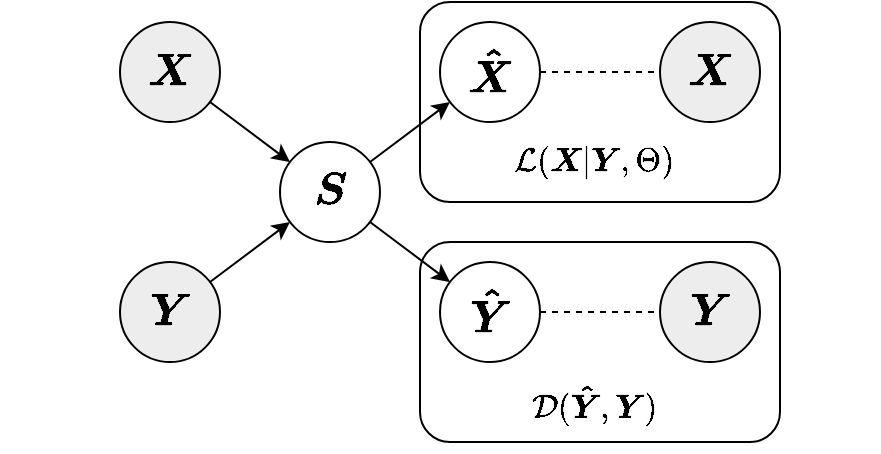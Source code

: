 <mxfile version="14.6.5" type="device"><diagram id="U_bmj329LqxzooW9z0zn" name="Page-1"><mxGraphModel dx="1358" dy="774" grid="1" gridSize="10" guides="1" tooltips="1" connect="1" arrows="1" fold="1" page="1" pageScale="1" pageWidth="850" pageHeight="1100" math="1" shadow="0"><root><mxCell id="0"/><mxCell id="1" parent="0"/><mxCell id="N48nlARPyZFLzEWnRaVB-5" value="" style="rounded=1;whiteSpace=wrap;html=1;" parent="1" vertex="1"><mxGeometry x="320" y="130" width="180" height="100" as="geometry"/></mxCell><mxCell id="N48nlARPyZFLzEWnRaVB-2" value="&lt;font style=&quot;font-size: 19px&quot;&gt;$$\boldsymbol{S}$$&lt;/font&gt;" style="ellipse;whiteSpace=wrap;html=1;aspect=fixed;" parent="1" vertex="1"><mxGeometry x="250" y="200" width="50" height="50" as="geometry"/></mxCell><mxCell id="N48nlARPyZFLzEWnRaVB-4" value="&lt;font style=&quot;font-size: 19px&quot;&gt;$$\boldsymbol{\hat{X}}$$&lt;/font&gt;" style="ellipse;whiteSpace=wrap;html=1;aspect=fixed;" parent="1" vertex="1"><mxGeometry x="330" y="140" width="50" height="50" as="geometry"/></mxCell><mxCell id="N48nlARPyZFLzEWnRaVB-6" value="&lt;font style=&quot;font-size: 19px&quot;&gt;$$\boldsymbol{X}$$&lt;/font&gt;" style="ellipse;whiteSpace=wrap;html=1;aspect=fixed;fillColor=#EDEDED;" parent="1" vertex="1"><mxGeometry x="440" y="140" width="50" height="50" as="geometry"/></mxCell><mxCell id="N48nlARPyZFLzEWnRaVB-7" value="&lt;font style=&quot;font-size: 14px&quot;&gt;$$\mathcal{L}(\boldsymbol{X} | \boldsymbol{Y}, \Theta)$$&lt;/font&gt;" style="text;html=1;strokeColor=none;fillColor=none;align=center;verticalAlign=middle;whiteSpace=wrap;rounded=0;" parent="1" vertex="1"><mxGeometry x="315" y="190" width="185" height="40" as="geometry"/></mxCell><mxCell id="N48nlARPyZFLzEWnRaVB-8" value="" style="rounded=1;whiteSpace=wrap;html=1;" parent="1" vertex="1"><mxGeometry x="320" y="250" width="180" height="100" as="geometry"/></mxCell><mxCell id="N48nlARPyZFLzEWnRaVB-9" value="&lt;font style=&quot;font-size: 19px&quot;&gt;$$\boldsymbol{\hat{Y}}$$&lt;/font&gt;" style="ellipse;whiteSpace=wrap;html=1;aspect=fixed;" parent="1" vertex="1"><mxGeometry x="330" y="260" width="50" height="50" as="geometry"/></mxCell><mxCell id="N48nlARPyZFLzEWnRaVB-10" value="&lt;font style=&quot;font-size: 19px&quot;&gt;$$\boldsymbol{Y}$$&lt;/font&gt;" style="ellipse;whiteSpace=wrap;html=1;aspect=fixed;fillColor=#EDEDED;" parent="1" vertex="1"><mxGeometry x="440" y="260" width="50" height="50" as="geometry"/></mxCell><mxCell id="N48nlARPyZFLzEWnRaVB-11" value="&lt;font style=&quot;font-size: 14px&quot;&gt;$$\mathcal{D}(\boldsymbol{\hat{Y}}, \boldsymbol{Y})$$&lt;/font&gt;" style="text;html=1;strokeColor=none;fillColor=none;align=center;verticalAlign=middle;whiteSpace=wrap;rounded=0;" parent="1" vertex="1"><mxGeometry x="315" y="310" width="185" height="40" as="geometry"/></mxCell><mxCell id="N48nlARPyZFLzEWnRaVB-15" value="" style="endArrow=none;html=1;dashed=1;" parent="1" source="N48nlARPyZFLzEWnRaVB-4" target="N48nlARPyZFLzEWnRaVB-6" edge="1"><mxGeometry width="50" height="50" relative="1" as="geometry"><mxPoint x="350" y="210" as="sourcePoint"/><mxPoint x="400" y="160" as="targetPoint"/></mxGeometry></mxCell><mxCell id="N48nlARPyZFLzEWnRaVB-18" value="" style="endArrow=classic;html=1;" parent="1" source="N48nlARPyZFLzEWnRaVB-2" target="N48nlARPyZFLzEWnRaVB-4" edge="1"><mxGeometry width="50" height="50" relative="1" as="geometry"><mxPoint x="320" y="260" as="sourcePoint"/><mxPoint x="370" y="210" as="targetPoint"/></mxGeometry></mxCell><mxCell id="N48nlARPyZFLzEWnRaVB-20" value="" style="endArrow=classic;html=1;" parent="1" source="N48nlARPyZFLzEWnRaVB-2" target="N48nlARPyZFLzEWnRaVB-9" edge="1"><mxGeometry width="50" height="50" relative="1" as="geometry"><mxPoint x="295.801" y="221.132" as="sourcePoint"/><mxPoint x="344.199" y="188.868" as="targetPoint"/></mxGeometry></mxCell><mxCell id="N48nlARPyZFLzEWnRaVB-21" value="" style="endArrow=none;html=1;dashed=1;entryX=0;entryY=0.5;entryDx=0;entryDy=0;" parent="1" source="N48nlARPyZFLzEWnRaVB-9" target="N48nlARPyZFLzEWnRaVB-10" edge="1"><mxGeometry width="50" height="50" relative="1" as="geometry"><mxPoint x="390" y="165" as="sourcePoint"/><mxPoint x="450.0" y="165" as="targetPoint"/></mxGeometry></mxCell><mxCell id="jsKUWoJ07wZ-CVOwXY4--1" value="&lt;font style=&quot;font-size: 19px&quot;&gt;$$\boldsymbol{X}$$&lt;/font&gt;" style="ellipse;whiteSpace=wrap;html=1;aspect=fixed;fillColor=#EDEDED;" vertex="1" parent="1"><mxGeometry x="170" y="140" width="50" height="50" as="geometry"/></mxCell><mxCell id="jsKUWoJ07wZ-CVOwXY4--2" value="&lt;font style=&quot;font-size: 19px&quot;&gt;$$\boldsymbol{Y}$$&lt;/font&gt;" style="ellipse;whiteSpace=wrap;html=1;aspect=fixed;fillColor=#EDEDED;" vertex="1" parent="1"><mxGeometry x="170" y="260" width="50" height="50" as="geometry"/></mxCell><mxCell id="jsKUWoJ07wZ-CVOwXY4--3" value="" style="endArrow=classic;html=1;" edge="1" parent="1" source="jsKUWoJ07wZ-CVOwXY4--1" target="N48nlARPyZFLzEWnRaVB-2"><mxGeometry width="50" height="50" relative="1" as="geometry"><mxPoint x="295.801" y="221.132" as="sourcePoint"/><mxPoint x="344.199" y="188.868" as="targetPoint"/></mxGeometry></mxCell><mxCell id="jsKUWoJ07wZ-CVOwXY4--4" value="" style="endArrow=classic;html=1;" edge="1" parent="1" source="jsKUWoJ07wZ-CVOwXY4--2" target="N48nlARPyZFLzEWnRaVB-2"><mxGeometry width="50" height="50" relative="1" as="geometry"><mxPoint x="205.801" y="188.868" as="sourcePoint"/><mxPoint x="254.199" y="221.132" as="targetPoint"/></mxGeometry></mxCell></root></mxGraphModel></diagram></mxfile>